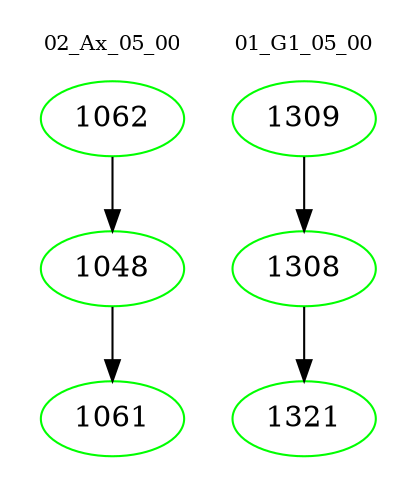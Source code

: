 digraph{
subgraph cluster_0 {
color = white
label = "02_Ax_05_00";
fontsize=10;
T0_1062 [label="1062", color="green"]
T0_1062 -> T0_1048 [color="black"]
T0_1048 [label="1048", color="green"]
T0_1048 -> T0_1061 [color="black"]
T0_1061 [label="1061", color="green"]
}
subgraph cluster_1 {
color = white
label = "01_G1_05_00";
fontsize=10;
T1_1309 [label="1309", color="green"]
T1_1309 -> T1_1308 [color="black"]
T1_1308 [label="1308", color="green"]
T1_1308 -> T1_1321 [color="black"]
T1_1321 [label="1321", color="green"]
}
}
